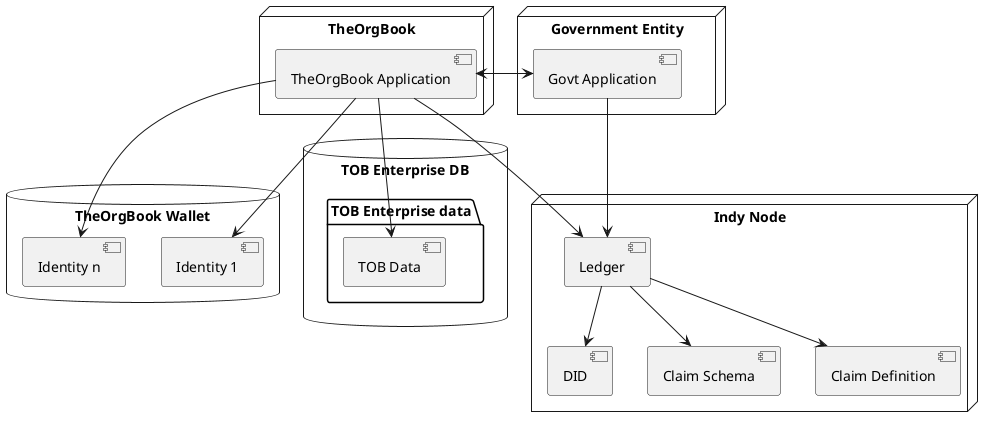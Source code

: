 @startuml
node "TheOrgBook" {
[TheOrgBook Application]
}
database "TheOrgBook Wallet" {
[Identity 1]
[Identity n]
}
database "TOB Enterprise DB" {
folder "TOB Enterprise data" {
[TOB Data]
}
}
node "Government Entity" {
[Govt Application]
}
node "Indy Node" {
[Ledger]
[DID]
[Claim Schema]
[Claim Definition]
}
[TheOrgBook Application] --> [Govt Application]
[Govt Application] --> [TheOrgBook Application]
[TheOrgBook Application] --> [Identity 1]
[TheOrgBook Application] --> [Identity n]
[TheOrgBook Application] --> [TOB Data]
[TheOrgBook Application] --> [Ledger]
[Govt Application] --> [Ledger]
[Ledger] --> [DID]
[Ledger] --> [Claim Schema]
[Ledger] --> [Claim Definition]
@enduml
